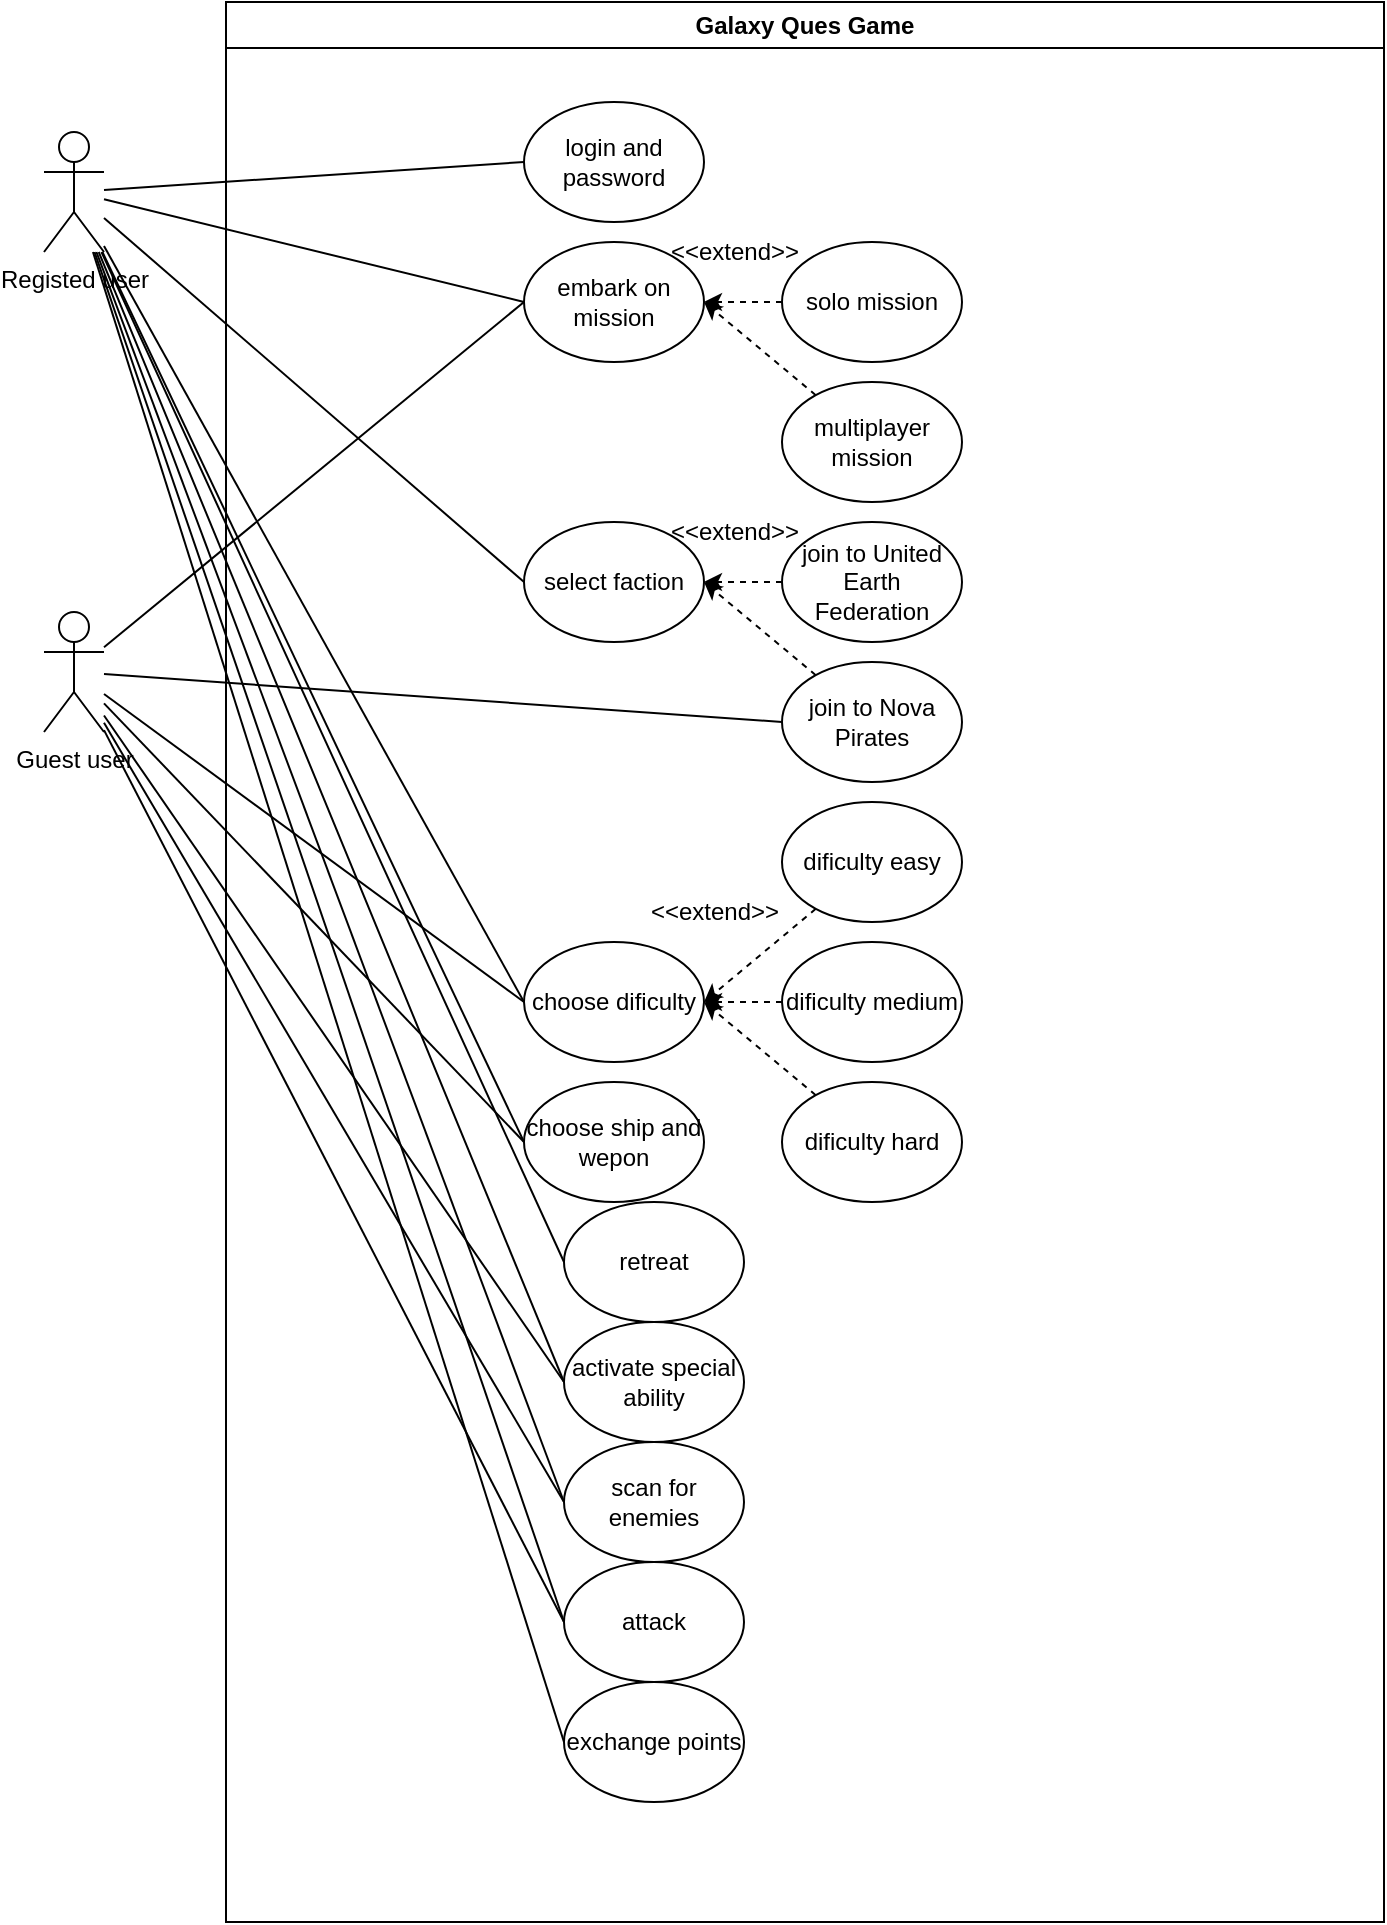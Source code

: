 <mxfile version="24.7.17">
  <diagram name="Página-1" id="2UFubnlOPNcLVtzOg3cz">
    <mxGraphModel dx="1687" dy="876" grid="1" gridSize="10" guides="1" tooltips="1" connect="1" arrows="1" fold="1" page="1" pageScale="1" pageWidth="827" pageHeight="1169" math="0" shadow="0">
      <root>
        <mxCell id="0" />
        <mxCell id="1" parent="0" />
        <mxCell id="MbwcSGA0L6MHGuJcXfGq-13" style="rounded=0;orthogonalLoop=1;jettySize=auto;html=1;entryX=0;entryY=0.5;entryDx=0;entryDy=0;endArrow=none;endFill=0;" edge="1" parent="1" source="eRkIlb0fsyCub7LJsSuB-1" target="8n19WEQngOH4w24xHOeT-1">
          <mxGeometry relative="1" as="geometry" />
        </mxCell>
        <mxCell id="MbwcSGA0L6MHGuJcXfGq-14" style="rounded=0;orthogonalLoop=1;jettySize=auto;html=1;entryX=0;entryY=0.5;entryDx=0;entryDy=0;endArrow=none;endFill=0;" edge="1" parent="1" source="eRkIlb0fsyCub7LJsSuB-1" target="eMWBEpGnt4WuFIW5Dfxf-8">
          <mxGeometry relative="1" as="geometry" />
        </mxCell>
        <mxCell id="MbwcSGA0L6MHGuJcXfGq-15" style="rounded=0;orthogonalLoop=1;jettySize=auto;html=1;entryX=0;entryY=0.5;entryDx=0;entryDy=0;endArrow=none;endFill=0;" edge="1" parent="1" source="eRkIlb0fsyCub7LJsSuB-1" target="eMWBEpGnt4WuFIW5Dfxf-11">
          <mxGeometry relative="1" as="geometry" />
        </mxCell>
        <mxCell id="MbwcSGA0L6MHGuJcXfGq-16" style="rounded=0;orthogonalLoop=1;jettySize=auto;html=1;entryX=0;entryY=0.5;entryDx=0;entryDy=0;endArrow=none;endFill=0;" edge="1" parent="1" source="eRkIlb0fsyCub7LJsSuB-1" target="eMWBEpGnt4WuFIW5Dfxf-17">
          <mxGeometry relative="1" as="geometry" />
        </mxCell>
        <mxCell id="MbwcSGA0L6MHGuJcXfGq-17" style="rounded=0;orthogonalLoop=1;jettySize=auto;html=1;entryX=0;entryY=0.5;entryDx=0;entryDy=0;endArrow=none;endFill=0;" edge="1" parent="1" source="eRkIlb0fsyCub7LJsSuB-1" target="eMWBEpGnt4WuFIW5Dfxf-18">
          <mxGeometry relative="1" as="geometry" />
        </mxCell>
        <mxCell id="MbwcSGA0L6MHGuJcXfGq-19" style="rounded=0;orthogonalLoop=1;jettySize=auto;html=1;entryX=0;entryY=0.5;entryDx=0;entryDy=0;endArrow=none;endFill=0;" edge="1" parent="1" source="eRkIlb0fsyCub7LJsSuB-1" target="eMWBEpGnt4WuFIW5Dfxf-23">
          <mxGeometry relative="1" as="geometry" />
        </mxCell>
        <mxCell id="MbwcSGA0L6MHGuJcXfGq-20" style="rounded=0;orthogonalLoop=1;jettySize=auto;html=1;entryX=0;entryY=0.5;entryDx=0;entryDy=0;endArrow=none;endFill=0;" edge="1" parent="1" source="eRkIlb0fsyCub7LJsSuB-1" target="eMWBEpGnt4WuFIW5Dfxf-25">
          <mxGeometry relative="1" as="geometry" />
        </mxCell>
        <mxCell id="eRkIlb0fsyCub7LJsSuB-1" value="Guest user" style="shape=umlActor;verticalLabelPosition=bottom;verticalAlign=top;html=1;" parent="1" vertex="1">
          <mxGeometry x="30" y="395" width="30" height="60" as="geometry" />
        </mxCell>
        <mxCell id="MbwcSGA0L6MHGuJcXfGq-2" style="rounded=0;orthogonalLoop=1;jettySize=auto;html=1;entryX=0;entryY=0.5;entryDx=0;entryDy=0;endArrow=none;endFill=0;" edge="1" parent="1" source="eRkIlb0fsyCub7LJsSuB-2" target="MbwcSGA0L6MHGuJcXfGq-1">
          <mxGeometry relative="1" as="geometry" />
        </mxCell>
        <mxCell id="MbwcSGA0L6MHGuJcXfGq-3" style="rounded=0;orthogonalLoop=1;jettySize=auto;html=1;entryX=0;entryY=0.5;entryDx=0;entryDy=0;endArrow=none;endFill=0;" edge="1" parent="1" source="eRkIlb0fsyCub7LJsSuB-2" target="8n19WEQngOH4w24xHOeT-1">
          <mxGeometry relative="1" as="geometry" />
        </mxCell>
        <mxCell id="MbwcSGA0L6MHGuJcXfGq-4" style="rounded=0;orthogonalLoop=1;jettySize=auto;html=1;entryX=0;entryY=0.5;entryDx=0;entryDy=0;endArrow=none;endFill=0;" edge="1" parent="1" source="eRkIlb0fsyCub7LJsSuB-2" target="eMWBEpGnt4WuFIW5Dfxf-5">
          <mxGeometry relative="1" as="geometry" />
        </mxCell>
        <mxCell id="MbwcSGA0L6MHGuJcXfGq-5" style="rounded=0;orthogonalLoop=1;jettySize=auto;html=1;entryX=0;entryY=0.5;entryDx=0;entryDy=0;endArrow=none;endFill=0;" edge="1" parent="1" source="eRkIlb0fsyCub7LJsSuB-2" target="eMWBEpGnt4WuFIW5Dfxf-11">
          <mxGeometry relative="1" as="geometry" />
        </mxCell>
        <mxCell id="MbwcSGA0L6MHGuJcXfGq-6" style="rounded=0;orthogonalLoop=1;jettySize=auto;html=1;entryX=0;entryY=0.5;entryDx=0;entryDy=0;endArrow=none;endFill=0;" edge="1" parent="1" source="eRkIlb0fsyCub7LJsSuB-2" target="eMWBEpGnt4WuFIW5Dfxf-17">
          <mxGeometry relative="1" as="geometry" />
        </mxCell>
        <mxCell id="MbwcSGA0L6MHGuJcXfGq-7" style="rounded=0;orthogonalLoop=1;jettySize=auto;html=1;entryX=0;entryY=0.5;entryDx=0;entryDy=0;endArrow=none;endFill=0;" edge="1" parent="1" source="eRkIlb0fsyCub7LJsSuB-2" target="eMWBEpGnt4WuFIW5Dfxf-19">
          <mxGeometry relative="1" as="geometry" />
        </mxCell>
        <mxCell id="MbwcSGA0L6MHGuJcXfGq-8" style="rounded=0;orthogonalLoop=1;jettySize=auto;html=1;entryX=0;entryY=0.5;entryDx=0;entryDy=0;endArrow=none;endFill=0;" edge="1" parent="1" source="eRkIlb0fsyCub7LJsSuB-2" target="eMWBEpGnt4WuFIW5Dfxf-18">
          <mxGeometry relative="1" as="geometry" />
        </mxCell>
        <mxCell id="MbwcSGA0L6MHGuJcXfGq-10" style="rounded=0;orthogonalLoop=1;jettySize=auto;html=1;entryX=0;entryY=0.5;entryDx=0;entryDy=0;endArrow=none;endFill=0;" edge="1" parent="1" source="eRkIlb0fsyCub7LJsSuB-2" target="eMWBEpGnt4WuFIW5Dfxf-23">
          <mxGeometry relative="1" as="geometry" />
        </mxCell>
        <mxCell id="MbwcSGA0L6MHGuJcXfGq-11" style="rounded=0;orthogonalLoop=1;jettySize=auto;html=1;entryX=0;entryY=0.5;entryDx=0;entryDy=0;endArrow=none;endFill=0;" edge="1" parent="1" source="eRkIlb0fsyCub7LJsSuB-2" target="eMWBEpGnt4WuFIW5Dfxf-25">
          <mxGeometry relative="1" as="geometry" />
        </mxCell>
        <mxCell id="MbwcSGA0L6MHGuJcXfGq-12" style="rounded=0;orthogonalLoop=1;jettySize=auto;html=1;entryX=0;entryY=0.5;entryDx=0;entryDy=0;endArrow=none;endFill=0;" edge="1" parent="1" source="eRkIlb0fsyCub7LJsSuB-2" target="eMWBEpGnt4WuFIW5Dfxf-26">
          <mxGeometry relative="1" as="geometry" />
        </mxCell>
        <mxCell id="eRkIlb0fsyCub7LJsSuB-2" value="Registed user" style="shape=umlActor;verticalLabelPosition=bottom;verticalAlign=top;html=1;" parent="1" vertex="1">
          <mxGeometry x="30" y="155" width="30" height="60" as="geometry" />
        </mxCell>
        <mxCell id="eRkIlb0fsyCub7LJsSuB-8" value="Galaxy Ques Game" style="swimlane;whiteSpace=wrap;html=1;swimlaneLine=1;strokeColor=default;fillColor=#FFFFFF;fillStyle=auto;" parent="1" vertex="1">
          <mxGeometry x="121" y="90" width="579" height="960" as="geometry">
            <mxRectangle x="220" y="110" width="130" height="30" as="alternateBounds" />
          </mxGeometry>
        </mxCell>
        <mxCell id="8n19WEQngOH4w24xHOeT-1" value="embark on mission" style="ellipse;whiteSpace=wrap;html=1;" parent="eRkIlb0fsyCub7LJsSuB-8" vertex="1">
          <mxGeometry x="149" y="120" width="90" height="60" as="geometry" />
        </mxCell>
        <mxCell id="eMWBEpGnt4WuFIW5Dfxf-3" style="rounded=0;orthogonalLoop=1;jettySize=auto;html=1;entryX=1;entryY=0.5;entryDx=0;entryDy=0;dashed=1;" parent="eRkIlb0fsyCub7LJsSuB-8" source="eMWBEpGnt4WuFIW5Dfxf-2" target="8n19WEQngOH4w24xHOeT-1" edge="1">
          <mxGeometry relative="1" as="geometry" />
        </mxCell>
        <mxCell id="eMWBEpGnt4WuFIW5Dfxf-2" value="solo mission" style="ellipse;whiteSpace=wrap;html=1;" parent="eRkIlb0fsyCub7LJsSuB-8" vertex="1">
          <mxGeometry x="278" y="120" width="90" height="60" as="geometry" />
        </mxCell>
        <mxCell id="eMWBEpGnt4WuFIW5Dfxf-4" style="rounded=0;orthogonalLoop=1;jettySize=auto;html=1;entryX=1;entryY=0.5;entryDx=0;entryDy=0;startArrow=none;startFill=0;endArrow=classic;endFill=1;dashed=1;" parent="eRkIlb0fsyCub7LJsSuB-8" source="eMWBEpGnt4WuFIW5Dfxf-1" target="8n19WEQngOH4w24xHOeT-1" edge="1">
          <mxGeometry relative="1" as="geometry" />
        </mxCell>
        <mxCell id="eMWBEpGnt4WuFIW5Dfxf-1" value="multiplayer mission" style="ellipse;whiteSpace=wrap;html=1;" parent="eRkIlb0fsyCub7LJsSuB-8" vertex="1">
          <mxGeometry x="278" y="190" width="90" height="60" as="geometry" />
        </mxCell>
        <mxCell id="eMWBEpGnt4WuFIW5Dfxf-5" value="select faction" style="ellipse;whiteSpace=wrap;html=1;" parent="eRkIlb0fsyCub7LJsSuB-8" vertex="1">
          <mxGeometry x="149" y="260" width="90" height="60" as="geometry" />
        </mxCell>
        <mxCell id="eMWBEpGnt4WuFIW5Dfxf-9" style="rounded=0;orthogonalLoop=1;jettySize=auto;html=1;entryX=1;entryY=0.5;entryDx=0;entryDy=0;dashed=1;" parent="eRkIlb0fsyCub7LJsSuB-8" source="eMWBEpGnt4WuFIW5Dfxf-6" target="eMWBEpGnt4WuFIW5Dfxf-5" edge="1">
          <mxGeometry relative="1" as="geometry" />
        </mxCell>
        <mxCell id="eMWBEpGnt4WuFIW5Dfxf-6" value="join to United Earth Federation" style="ellipse;whiteSpace=wrap;html=1;" parent="eRkIlb0fsyCub7LJsSuB-8" vertex="1">
          <mxGeometry x="278" y="260" width="90" height="60" as="geometry" />
        </mxCell>
        <mxCell id="eMWBEpGnt4WuFIW5Dfxf-7" style="edgeStyle=orthogonalEdgeStyle;rounded=0;orthogonalLoop=1;jettySize=auto;html=1;exitX=0.5;exitY=1;exitDx=0;exitDy=0;" parent="eRkIlb0fsyCub7LJsSuB-8" source="eMWBEpGnt4WuFIW5Dfxf-6" target="eMWBEpGnt4WuFIW5Dfxf-6" edge="1">
          <mxGeometry relative="1" as="geometry" />
        </mxCell>
        <mxCell id="eMWBEpGnt4WuFIW5Dfxf-10" style="rounded=0;orthogonalLoop=1;jettySize=auto;html=1;entryX=1;entryY=0.5;entryDx=0;entryDy=0;dashed=1;" parent="eRkIlb0fsyCub7LJsSuB-8" source="eMWBEpGnt4WuFIW5Dfxf-8" target="eMWBEpGnt4WuFIW5Dfxf-5" edge="1">
          <mxGeometry relative="1" as="geometry" />
        </mxCell>
        <mxCell id="eMWBEpGnt4WuFIW5Dfxf-8" value="join to Nova Pirates" style="ellipse;whiteSpace=wrap;html=1;" parent="eRkIlb0fsyCub7LJsSuB-8" vertex="1">
          <mxGeometry x="278" y="330" width="90" height="60" as="geometry" />
        </mxCell>
        <mxCell id="eMWBEpGnt4WuFIW5Dfxf-11" value="choose dificulty" style="ellipse;whiteSpace=wrap;html=1;" parent="eRkIlb0fsyCub7LJsSuB-8" vertex="1">
          <mxGeometry x="149" y="470" width="90" height="60" as="geometry" />
        </mxCell>
        <mxCell id="eMWBEpGnt4WuFIW5Dfxf-20" style="rounded=0;orthogonalLoop=1;jettySize=auto;html=1;entryX=1;entryY=0.5;entryDx=0;entryDy=0;dashed=1;" parent="eRkIlb0fsyCub7LJsSuB-8" source="eMWBEpGnt4WuFIW5Dfxf-14" target="eMWBEpGnt4WuFIW5Dfxf-11" edge="1">
          <mxGeometry relative="1" as="geometry" />
        </mxCell>
        <mxCell id="eMWBEpGnt4WuFIW5Dfxf-14" value="dificulty easy" style="ellipse;whiteSpace=wrap;html=1;" parent="eRkIlb0fsyCub7LJsSuB-8" vertex="1">
          <mxGeometry x="278" y="400" width="90" height="60" as="geometry" />
        </mxCell>
        <mxCell id="eMWBEpGnt4WuFIW5Dfxf-21" style="rounded=0;orthogonalLoop=1;jettySize=auto;html=1;entryX=1;entryY=0.5;entryDx=0;entryDy=0;dashed=1;" parent="eRkIlb0fsyCub7LJsSuB-8" source="eMWBEpGnt4WuFIW5Dfxf-13" target="eMWBEpGnt4WuFIW5Dfxf-11" edge="1">
          <mxGeometry relative="1" as="geometry" />
        </mxCell>
        <mxCell id="eMWBEpGnt4WuFIW5Dfxf-13" value="dificulty medium" style="ellipse;whiteSpace=wrap;html=1;" parent="eRkIlb0fsyCub7LJsSuB-8" vertex="1">
          <mxGeometry x="278" y="470" width="90" height="60" as="geometry" />
        </mxCell>
        <mxCell id="eMWBEpGnt4WuFIW5Dfxf-22" style="rounded=0;orthogonalLoop=1;jettySize=auto;html=1;entryX=1;entryY=0.5;entryDx=0;entryDy=0;dashed=1;" parent="eRkIlb0fsyCub7LJsSuB-8" source="eMWBEpGnt4WuFIW5Dfxf-12" target="eMWBEpGnt4WuFIW5Dfxf-11" edge="1">
          <mxGeometry relative="1" as="geometry" />
        </mxCell>
        <mxCell id="eMWBEpGnt4WuFIW5Dfxf-12" value="dificulty hard" style="ellipse;whiteSpace=wrap;html=1;" parent="eRkIlb0fsyCub7LJsSuB-8" vertex="1">
          <mxGeometry x="278" y="540" width="90" height="60" as="geometry" />
        </mxCell>
        <mxCell id="MbwcSGA0L6MHGuJcXfGq-1" value="login and password" style="ellipse;whiteSpace=wrap;html=1;" vertex="1" parent="eRkIlb0fsyCub7LJsSuB-8">
          <mxGeometry x="149" y="50" width="90" height="60" as="geometry" />
        </mxCell>
        <mxCell id="eMWBEpGnt4WuFIW5Dfxf-17" value="choose ship and wepon" style="ellipse;whiteSpace=wrap;html=1;" parent="eRkIlb0fsyCub7LJsSuB-8" vertex="1">
          <mxGeometry x="149" y="540" width="90" height="60" as="geometry" />
        </mxCell>
        <mxCell id="eMWBEpGnt4WuFIW5Dfxf-18" value="activate special ability" style="ellipse;whiteSpace=wrap;html=1;" parent="eRkIlb0fsyCub7LJsSuB-8" vertex="1">
          <mxGeometry x="169" y="660" width="90" height="60" as="geometry" />
        </mxCell>
        <mxCell id="eMWBEpGnt4WuFIW5Dfxf-19" value="retreat" style="ellipse;whiteSpace=wrap;html=1;" parent="eRkIlb0fsyCub7LJsSuB-8" vertex="1">
          <mxGeometry x="169" y="600" width="90" height="60" as="geometry" />
        </mxCell>
        <mxCell id="eMWBEpGnt4WuFIW5Dfxf-23" value="scan for enemies" style="ellipse;whiteSpace=wrap;html=1;" parent="eRkIlb0fsyCub7LJsSuB-8" vertex="1">
          <mxGeometry x="169" y="720" width="90" height="60" as="geometry" />
        </mxCell>
        <mxCell id="eMWBEpGnt4WuFIW5Dfxf-25" value="attack" style="ellipse;whiteSpace=wrap;html=1;" parent="eRkIlb0fsyCub7LJsSuB-8" vertex="1">
          <mxGeometry x="169" y="780" width="90" height="60" as="geometry" />
        </mxCell>
        <mxCell id="eMWBEpGnt4WuFIW5Dfxf-26" value="exchange points" style="ellipse;whiteSpace=wrap;html=1;" parent="eRkIlb0fsyCub7LJsSuB-8" vertex="1">
          <mxGeometry x="169" y="840" width="90" height="60" as="geometry" />
        </mxCell>
        <mxCell id="MbwcSGA0L6MHGuJcXfGq-21" value="&amp;lt;&amp;lt;extend&amp;gt;&amp;gt;" style="text;html=1;align=center;verticalAlign=middle;resizable=0;points=[];autosize=1;strokeColor=none;fillColor=none;" vertex="1" parent="eRkIlb0fsyCub7LJsSuB-8">
          <mxGeometry x="209" y="110" width="90" height="30" as="geometry" />
        </mxCell>
        <mxCell id="MbwcSGA0L6MHGuJcXfGq-24" value="&amp;lt;&amp;lt;extend&amp;gt;&amp;gt;" style="text;html=1;align=center;verticalAlign=middle;resizable=0;points=[];autosize=1;strokeColor=none;fillColor=none;" vertex="1" parent="eRkIlb0fsyCub7LJsSuB-8">
          <mxGeometry x="199" y="440" width="90" height="30" as="geometry" />
        </mxCell>
        <mxCell id="MbwcSGA0L6MHGuJcXfGq-23" value="&amp;lt;&amp;lt;extend&amp;gt;&amp;gt;" style="text;html=1;align=center;verticalAlign=middle;resizable=0;points=[];autosize=1;strokeColor=none;fillColor=none;" vertex="1" parent="eRkIlb0fsyCub7LJsSuB-8">
          <mxGeometry x="209" y="250" width="90" height="30" as="geometry" />
        </mxCell>
        <mxCell id="MbwcSGA0L6MHGuJcXfGq-25" style="edgeStyle=orthogonalEdgeStyle;rounded=0;orthogonalLoop=1;jettySize=auto;html=1;exitX=0.5;exitY=1;exitDx=0;exitDy=0;" edge="1" parent="eRkIlb0fsyCub7LJsSuB-8" source="eMWBEpGnt4WuFIW5Dfxf-25" target="eMWBEpGnt4WuFIW5Dfxf-25">
          <mxGeometry relative="1" as="geometry" />
        </mxCell>
      </root>
    </mxGraphModel>
  </diagram>
</mxfile>
